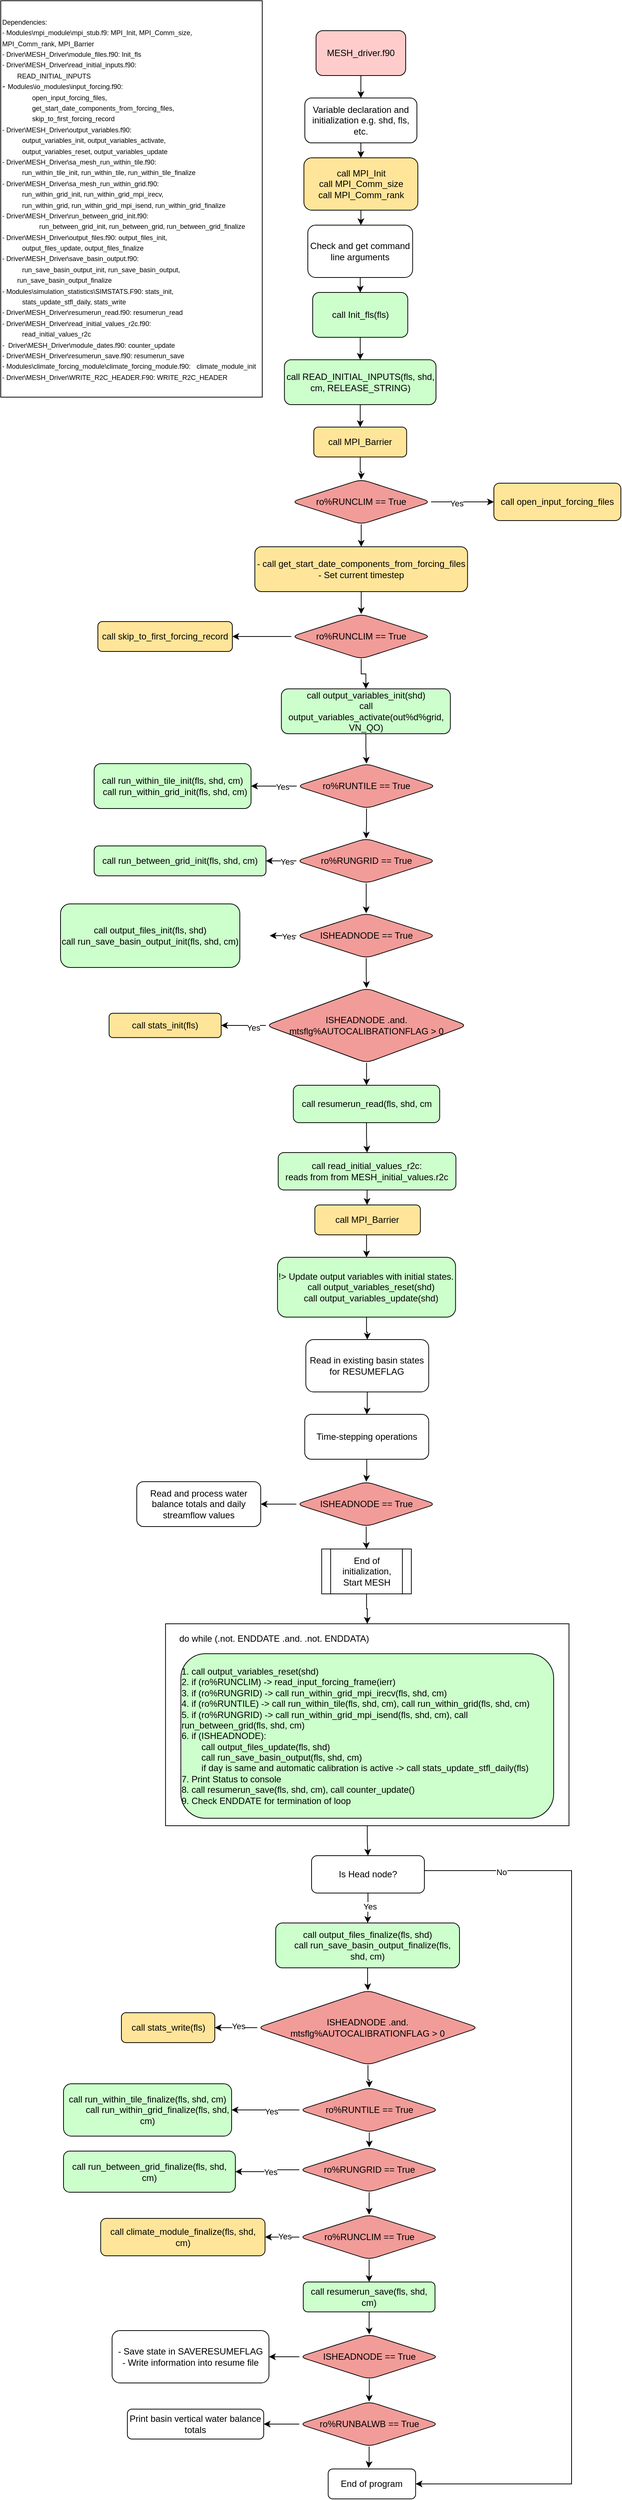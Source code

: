 <mxfile version="24.7.16">
  <diagram name="Page-1" id="9W-sOv-dYj6pa3i9w2rR">
    <mxGraphModel dx="1666" dy="749" grid="1" gridSize="10" guides="1" tooltips="1" connect="1" arrows="1" fold="1" page="1" pageScale="1" pageWidth="850" pageHeight="1100" math="0" shadow="0">
      <root>
        <mxCell id="0" />
        <mxCell id="1" parent="0" />
        <mxCell id="4iPWvm5oYyeoY1g7XsAB-6" value="&lt;div&gt;&lt;font style=&quot;font-size: 9px;&quot;&gt;Dependencies:&lt;/font&gt;&lt;/div&gt;&lt;div&gt;&lt;font style=&quot;font-size: 9px;&quot;&gt;- Modules\mpi_module\mpi_stub.f9: MPI_Init, MPI_Comm_size, MPI_Comm_rank,&amp;nbsp;MPI_Barrier&lt;/font&gt;&lt;/div&gt;&lt;div&gt;&lt;font style=&quot;font-size: 9px;&quot;&gt;-&amp;nbsp;Driver\MESH_Driver\module_files.f90:&amp;nbsp;Init_fls&lt;/font&gt;&lt;/div&gt;&lt;div&gt;&lt;font style=&quot;font-size: 9px;&quot;&gt;- Driver\MESH_Driver\read_initial_inputs.f90:&amp;nbsp;&lt;/font&gt;&lt;/div&gt;&lt;div&gt;&lt;font style=&quot;font-size: 9px;&quot;&gt;&lt;span style=&quot;white-space: pre;&quot;&gt;&#x9;&lt;/span&gt;READ_INITIAL_INPUTS&lt;/font&gt;&lt;/div&gt;&lt;div&gt;- &lt;font style=&quot;font-size: 9px;&quot;&gt;Modules\io_modules\input_forcing.f90:&amp;nbsp;&lt;/font&gt;&lt;/div&gt;&lt;blockquote style=&quot;margin: 0 0 0 40px; border: none; padding: 0px;&quot;&gt;&lt;div&gt;&lt;font style=&quot;font-size: 9px;&quot;&gt;&lt;span style=&quot;text-align: center; background-color: initial;&quot;&gt;open_input_forcing_files&lt;/span&gt;&lt;span style=&quot;background-color: initial;&quot;&gt;,&amp;nbsp;&lt;/span&gt;&lt;/font&gt;&lt;/div&gt;&lt;div&gt;&lt;span style=&quot;background-color: initial; text-align: center;&quot;&gt;&lt;font style=&quot;font-size: 9px;&quot;&gt;get_start_date_components_from_forcing_files,&lt;/font&gt;&lt;/span&gt;&lt;/div&gt;&lt;div&gt;&lt;span style=&quot;background-color: initial; text-align: center;&quot;&gt;&lt;font style=&quot;font-size: 9px;&quot;&gt;skip_to_first_forcing_record&lt;/font&gt;&lt;br&gt;&lt;/span&gt;&lt;/div&gt;&lt;/blockquote&gt;&lt;div&gt;&lt;font style=&quot;font-size: 9px;&quot;&gt;-&amp;nbsp;Driver\MESH_Driver\output_variables.f90:&lt;/font&gt;&amp;nbsp;&lt;/div&gt;&lt;div&gt;&lt;span style=&quot;white-space: pre;&quot;&gt;&#x9;&lt;/span&gt;&lt;font style=&quot;font-size: 9px;&quot;&gt;output_variables_init,&amp;nbsp;output_variables_activate,&amp;nbsp;&lt;/font&gt;&lt;/div&gt;&lt;div&gt;&lt;span style=&quot;white-space: pre;&quot;&gt;&#x9;&lt;/span&gt;&lt;font style=&quot;font-size: 9px;&quot;&gt;output_variables_reset,&amp;nbsp;output_variables_update&lt;/font&gt;&lt;/div&gt;&lt;div&gt;&lt;font style=&quot;font-size: 9px;&quot;&gt;-&amp;nbsp;Driver\MESH_Driver\sa_mesh_run_within_tile.f90:&amp;nbsp;&lt;/font&gt;&lt;/div&gt;&lt;div&gt;&lt;span style=&quot;white-space: pre;&quot;&gt;&#x9;&lt;/span&gt;&lt;font style=&quot;font-size: 9px;&quot;&gt;run_within_tile_init,&amp;nbsp;run_within_tile,&amp;nbsp;run_within_tile_finalize&lt;/font&gt;&lt;/div&gt;&lt;div&gt;&lt;font style=&quot;font-size: 9px;&quot;&gt;-&amp;nbsp;Driver\MESH_Driver\sa_mesh_run_within_grid.f90:&amp;nbsp;&lt;/font&gt;&amp;nbsp;&lt;/div&gt;&lt;div&gt;&lt;span style=&quot;white-space: pre;&quot;&gt;&#x9;&lt;/span&gt;&lt;font style=&quot;font-size: 9px;&quot;&gt;run_within_grid_init,&amp;nbsp;run_within_grid_mpi_irecv,&lt;/font&gt;&amp;nbsp;&lt;/div&gt;&lt;div&gt;&lt;span style=&quot;white-space: pre;&quot;&gt;&#x9;&lt;/span&gt;&lt;font style=&quot;font-size: 9px;&quot;&gt;run_within_grid,&amp;nbsp;run_within_grid_mpi_isend,&amp;nbsp;run_within_grid_finalize&lt;/font&gt;&lt;/div&gt;&lt;div&gt;&lt;div&gt;&lt;font style=&quot;font-size: 9px;&quot;&gt;-&amp;nbsp;Driver\MESH_Driver\&lt;span style=&quot;text-align: center;&quot;&gt;run_between_grid_init&lt;/span&gt;.f90:&amp;nbsp;&lt;/font&gt;&amp;nbsp;&lt;/div&gt;&lt;div style=&quot;text-align: center;&quot;&gt;&lt;span style=&quot;white-space: pre;&quot;&gt;&#x9;&lt;/span&gt;&lt;font style=&quot;font-size: 9px;&quot;&gt;&lt;span style=&quot;text-align: center; background-color: initial;&quot;&gt;run_between_grid_init,&amp;nbsp;&lt;/span&gt;&lt;span style=&quot;text-align: center; background-color: initial;&quot;&gt;run_between_grid,&amp;nbsp;&lt;/span&gt;&lt;/font&gt;&lt;span style=&quot;background-color: initial;&quot;&gt;&lt;font style=&quot;font-size: 9px;&quot;&gt;run_between_grid_finalize&lt;/font&gt;&lt;/span&gt;&lt;/div&gt;&lt;/div&gt;&lt;div style=&quot;text-align: left;&quot;&gt;&lt;font style=&quot;font-size: 9px;&quot;&gt;&lt;span style=&quot;text-align: center; background-color: initial;&quot;&gt;-&amp;nbsp;&lt;/span&gt;&lt;span style=&quot;background-color: initial;&quot;&gt;Driver\MESH_Driver\output_files.f90:&amp;nbsp;&lt;/span&gt;&lt;span style=&quot;background-color: initial;&quot;&gt;output_files_init,&amp;nbsp;&lt;/span&gt;&lt;/font&gt;&lt;/div&gt;&lt;div style=&quot;text-align: left;&quot;&gt;&lt;span style=&quot;background-color: initial;&quot;&gt;&lt;span style=&quot;white-space: pre;&quot;&gt;&#x9;&lt;/span&gt;&lt;font style=&quot;font-size: 9px;&quot;&gt;output_files_update,&amp;nbsp;&lt;/font&gt;&lt;/span&gt;&lt;span style=&quot;background-color: initial;&quot;&gt;&lt;font style=&quot;font-size: 9px;&quot;&gt;output_files_finalize&lt;/font&gt;&lt;/span&gt;&lt;/div&gt;&lt;div style=&quot;text-align: left;&quot;&gt;&lt;font style=&quot;font-size: 9px;&quot;&gt;&lt;span style=&quot;background-color: initial;&quot;&gt;-&amp;nbsp;&lt;/span&gt;&lt;span style=&quot;background-color: initial;&quot;&gt;Driver\MESH_Driver\save_basin_output.f90:&amp;nbsp;&lt;/span&gt;&lt;/font&gt;&lt;/div&gt;&lt;div style=&quot;text-align: left;&quot;&gt;&lt;span style=&quot;background-color: initial;&quot;&gt;&lt;span style=&quot;white-space: pre;&quot;&gt;&#x9;&lt;/span&gt;&lt;font style=&quot;font-size: 9px;&quot;&gt;run_save_basin_output_init,&amp;nbsp;&lt;/font&gt;&lt;/span&gt;&lt;span style=&quot;background-color: initial;&quot;&gt;&lt;font style=&quot;font-size: 9px;&quot;&gt;run_save_basin_output,&lt;/font&gt;&amp;nbsp;&lt;/span&gt;&lt;/div&gt;&lt;div style=&quot;text-align: left;&quot;&gt;&lt;span style=&quot;background-color: initial;&quot;&gt;&lt;font style=&quot;font-size: 9px;&quot;&gt;&lt;span style=&quot;white-space: pre;&quot;&gt;&#x9;&lt;/span&gt;run_save_basin_output_finalize&lt;/font&gt;&lt;/span&gt;&lt;/div&gt;&lt;div style=&quot;text-align: left;&quot;&gt;&lt;font style=&quot;font-size: 9px;&quot;&gt;&lt;span style=&quot;background-color: initial;&quot;&gt;-&amp;nbsp;&lt;/span&gt;&lt;span style=&quot;background-color: initial;&quot;&gt;Modules\simulation_statistics\SIMSTATS.F90:&amp;nbsp;&lt;/span&gt;&lt;span style=&quot;background-color: initial;&quot;&gt;stats_init,&amp;nbsp;&lt;/span&gt;&lt;/font&gt;&lt;/div&gt;&lt;div style=&quot;text-align: left;&quot;&gt;&lt;span style=&quot;background-color: initial;&quot;&gt;&lt;span style=&quot;white-space: pre;&quot;&gt;&#x9;&lt;/span&gt;&lt;font style=&quot;font-size: 9px;&quot;&gt;stats_update_stfl_daily,&amp;nbsp;&lt;/font&gt;&lt;/span&gt;&lt;span style=&quot;background-color: initial;&quot;&gt;&lt;font style=&quot;font-size: 9px;&quot;&gt;stats_write&lt;/font&gt;&lt;/span&gt;&lt;/div&gt;&lt;div style=&quot;text-align: left;&quot;&gt;&lt;font style=&quot;font-size: 9px;&quot;&gt;&lt;span style=&quot;background-color: initial;&quot;&gt;-&amp;nbsp;&lt;/span&gt;&lt;span style=&quot;background-color: initial;&quot;&gt;Driver\MESH_Driver\resumerun_read.f90: resumerun_read&lt;/span&gt;&lt;/font&gt;&lt;/div&gt;&lt;div style=&quot;text-align: left;&quot;&gt;&lt;span style=&quot;background-color: initial;&quot;&gt;&lt;font style=&quot;font-size: 9px;&quot;&gt;- Driver\MESH_Driver\read_initial_values_r2c.f90:&lt;/font&gt;&lt;/span&gt;&lt;/div&gt;&lt;div style=&quot;text-align: left;&quot;&gt;&lt;span style=&quot;background-color: initial;&quot;&gt;&lt;span style=&quot;white-space: pre;&quot;&gt;&#x9;&lt;/span&gt;&lt;font style=&quot;font-size: 9px;&quot;&gt;read_initial_values_r2c&lt;/font&gt;&lt;br&gt;&lt;/span&gt;&lt;/div&gt;&lt;div style=&quot;text-align: left;&quot;&gt;&lt;font style=&quot;font-size: 9px;&quot;&gt;&lt;span style=&quot;background-color: initial;&quot;&gt;&lt;font style=&quot;&quot;&gt;-&amp;nbsp;&amp;nbsp;&lt;/font&gt;&lt;/span&gt;&lt;span style=&quot;background-color: initial;&quot;&gt;Driver\MESH_Driver\module_dates.f90:&amp;nbsp;&lt;/span&gt;&lt;span style=&quot;background-color: initial;&quot;&gt;counter_update&lt;/span&gt;&lt;/font&gt;&lt;/div&gt;&lt;div style=&quot;text-align: left;&quot;&gt;&lt;font style=&quot;font-size: 9px;&quot;&gt;&lt;font style=&quot;&quot;&gt;&lt;span style=&quot;background-color: initial;&quot;&gt;-&amp;nbsp;&lt;/span&gt;&lt;/font&gt;&lt;span style=&quot;background-color: initial;&quot;&gt;Driver\MESH_Driver\resumerun_save.f90: resumerun_save&lt;/span&gt;&lt;/font&gt;&lt;/div&gt;&lt;div style=&quot;text-align: left;&quot;&gt;&lt;font style=&quot;&quot;&gt;&lt;span style=&quot;background-color: initial;&quot;&gt;&lt;font style=&quot;font-size: 9px;&quot;&gt;- Modules\climate_forcing_module\climate_forcing_module.f90: &lt;span style=&quot;white-space: pre;&quot;&gt;&#x9;&lt;/span&gt;climate_module_init&lt;/font&gt;&lt;br&gt;&lt;/span&gt;&lt;/font&gt;&lt;/div&gt;&lt;div style=&quot;text-align: left;&quot;&gt;&lt;font style=&quot;font-size: 9px;&quot;&gt;&lt;font style=&quot;&quot;&gt;&lt;span style=&quot;background-color: initial;&quot;&gt;&lt;font style=&quot;&quot;&gt;-&amp;nbsp;&lt;/font&gt;&lt;/span&gt;&lt;/font&gt;&lt;span style=&quot;background-color: initial;&quot;&gt;Driver\MESH_Driver\WRITE_R2C_HEADER.F90: WRITE_R2C_HEADER&lt;/span&gt;&lt;/font&gt;&lt;/div&gt;" style="rounded=0;whiteSpace=wrap;html=1;align=left;" parent="1" vertex="1">
          <mxGeometry width="350" height="530" as="geometry" />
        </mxCell>
        <mxCell id="3-_17xORnxv361ujbytA-109" value="" style="edgeStyle=orthogonalEdgeStyle;rounded=0;orthogonalLoop=1;jettySize=auto;html=1;" parent="1" source="3-_17xORnxv361ujbytA-110" target="3-_17xORnxv361ujbytA-112" edge="1">
          <mxGeometry relative="1" as="geometry" />
        </mxCell>
        <mxCell id="3-_17xORnxv361ujbytA-110" value="MESH_driver.f90" style="rounded=1;whiteSpace=wrap;html=1;fillColor=#FFCCCC;" parent="1" vertex="1">
          <mxGeometry x="422" y="40" width="120" height="60" as="geometry" />
        </mxCell>
        <mxCell id="3-_17xORnxv361ujbytA-111" value="" style="edgeStyle=orthogonalEdgeStyle;rounded=0;orthogonalLoop=1;jettySize=auto;html=1;" parent="1" source="3-_17xORnxv361ujbytA-112" target="3-_17xORnxv361ujbytA-114" edge="1">
          <mxGeometry relative="1" as="geometry" />
        </mxCell>
        <mxCell id="3-_17xORnxv361ujbytA-112" value="Variable declaration and initialization e.g. shd, fls, etc." style="whiteSpace=wrap;html=1;fillColor=#FFFFFF;rounded=1;" parent="1" vertex="1">
          <mxGeometry x="407" y="130" width="150" height="60" as="geometry" />
        </mxCell>
        <mxCell id="3-_17xORnxv361ujbytA-113" value="" style="edgeStyle=orthogonalEdgeStyle;rounded=0;orthogonalLoop=1;jettySize=auto;html=1;" parent="1" source="3-_17xORnxv361ujbytA-114" target="3-_17xORnxv361ujbytA-116" edge="1">
          <mxGeometry relative="1" as="geometry" />
        </mxCell>
        <mxCell id="3-_17xORnxv361ujbytA-114" value="call MPI_Init&lt;div&gt;call MPI_Comm_size&lt;br&gt;&lt;/div&gt;&lt;div&gt;call MPI_Comm_rank&lt;br&gt;&lt;/div&gt;" style="whiteSpace=wrap;html=1;fillColor=#FFE599;rounded=1;" parent="1" vertex="1">
          <mxGeometry x="405.75" y="210" width="152.5" height="70" as="geometry" />
        </mxCell>
        <mxCell id="3-_17xORnxv361ujbytA-115" value="" style="edgeStyle=orthogonalEdgeStyle;rounded=0;orthogonalLoop=1;jettySize=auto;html=1;" parent="1" source="3-_17xORnxv361ujbytA-116" target="3-_17xORnxv361ujbytA-118" edge="1">
          <mxGeometry relative="1" as="geometry" />
        </mxCell>
        <mxCell id="3-_17xORnxv361ujbytA-116" value="Check and get command line arguments" style="whiteSpace=wrap;html=1;fillColor=#FFFFFF;rounded=1;" parent="1" vertex="1">
          <mxGeometry x="411" y="300" width="140.25" height="70" as="geometry" />
        </mxCell>
        <mxCell id="3-_17xORnxv361ujbytA-117" value="" style="edgeStyle=orthogonalEdgeStyle;rounded=0;orthogonalLoop=1;jettySize=auto;html=1;" parent="1" source="3-_17xORnxv361ujbytA-118" target="3-_17xORnxv361ujbytA-120" edge="1">
          <mxGeometry relative="1" as="geometry" />
        </mxCell>
        <mxCell id="3-_17xORnxv361ujbytA-118" value="call Init_fls(fls)" style="whiteSpace=wrap;html=1;fillColor=#CCFFCC;rounded=1;" parent="1" vertex="1">
          <mxGeometry x="417.5" y="390" width="127.26" height="60" as="geometry" />
        </mxCell>
        <mxCell id="3-_17xORnxv361ujbytA-119" value="" style="edgeStyle=orthogonalEdgeStyle;rounded=0;orthogonalLoop=1;jettySize=auto;html=1;" parent="1" source="3-_17xORnxv361ujbytA-120" target="3-_17xORnxv361ujbytA-122" edge="1">
          <mxGeometry relative="1" as="geometry" />
        </mxCell>
        <mxCell id="3-_17xORnxv361ujbytA-120" value="call READ_INITIAL_INPUTS(fls, shd, cm, RELEASE_STRING)" style="whiteSpace=wrap;html=1;fillColor=#CCFFCC;rounded=1;" parent="1" vertex="1">
          <mxGeometry x="379.69" y="480" width="202.87" height="60" as="geometry" />
        </mxCell>
        <mxCell id="3-_17xORnxv361ujbytA-121" value="" style="edgeStyle=orthogonalEdgeStyle;rounded=0;orthogonalLoop=1;jettySize=auto;html=1;" parent="1" source="3-_17xORnxv361ujbytA-122" edge="1">
          <mxGeometry relative="1" as="geometry">
            <mxPoint x="482.176" y="640" as="targetPoint" />
          </mxGeometry>
        </mxCell>
        <mxCell id="3-_17xORnxv361ujbytA-122" value="call MPI_Barrier" style="whiteSpace=wrap;html=1;fillColor=#FFE599;rounded=1;" parent="1" vertex="1">
          <mxGeometry x="419.01" y="570" width="124.25" height="40" as="geometry" />
        </mxCell>
        <mxCell id="3-_17xORnxv361ujbytA-123" value="" style="edgeStyle=orthogonalEdgeStyle;rounded=0;orthogonalLoop=1;jettySize=auto;html=1;" parent="1" source="3-_17xORnxv361ujbytA-126" target="3-_17xORnxv361ujbytA-127" edge="1">
          <mxGeometry relative="1" as="geometry" />
        </mxCell>
        <mxCell id="3-_17xORnxv361ujbytA-124" value="Yes" style="edgeLabel;html=1;align=center;verticalAlign=middle;resizable=0;points=[];" parent="3-_17xORnxv361ujbytA-123" vertex="1" connectable="0">
          <mxGeometry x="-0.206" y="-2" relative="1" as="geometry">
            <mxPoint as="offset" />
          </mxGeometry>
        </mxCell>
        <mxCell id="3-_17xORnxv361ujbytA-125" style="edgeStyle=orthogonalEdgeStyle;rounded=0;orthogonalLoop=1;jettySize=auto;html=1;entryX=0.5;entryY=0;entryDx=0;entryDy=0;" parent="1" source="3-_17xORnxv361ujbytA-126" target="3-_17xORnxv361ujbytA-199" edge="1">
          <mxGeometry relative="1" as="geometry" />
        </mxCell>
        <mxCell id="3-_17xORnxv361ujbytA-126" value="&lt;div&gt;ro%RUNCLIM == True&lt;/div&gt;" style="rhombus;whiteSpace=wrap;html=1;rounded=1;fillColor=#F19C99;" parent="1" vertex="1">
          <mxGeometry x="389" y="640" width="186.89" height="60" as="geometry" />
        </mxCell>
        <mxCell id="3-_17xORnxv361ujbytA-127" value="call open_input_forcing_files" style="whiteSpace=wrap;html=1;fillColor=#FFE599;rounded=1;" parent="1" vertex="1">
          <mxGeometry x="660.01" y="645" width="169.99" height="50" as="geometry" />
        </mxCell>
        <mxCell id="3-_17xORnxv361ujbytA-128" style="edgeStyle=orthogonalEdgeStyle;rounded=0;orthogonalLoop=1;jettySize=auto;html=1;entryX=0.5;entryY=0;entryDx=0;entryDy=0;" parent="1" source="3-_17xORnxv361ujbytA-129" target="3-_17xORnxv361ujbytA-133" edge="1">
          <mxGeometry relative="1" as="geometry" />
        </mxCell>
        <mxCell id="3-_17xORnxv361ujbytA-129" value="call output_variables_init(shd)&lt;div&gt;call output_variables_activate(out%d%grid, VN_QO)&lt;br&gt;&lt;/div&gt;" style="whiteSpace=wrap;html=1;fillColor=#CCFFCC;rounded=1;" parent="1" vertex="1">
          <mxGeometry x="375.61" y="920" width="226.19" height="60" as="geometry" />
        </mxCell>
        <mxCell id="3-_17xORnxv361ujbytA-130" value="" style="edgeStyle=orthogonalEdgeStyle;rounded=0;orthogonalLoop=1;jettySize=auto;html=1;" parent="1" source="3-_17xORnxv361ujbytA-133" target="3-_17xORnxv361ujbytA-134" edge="1">
          <mxGeometry relative="1" as="geometry" />
        </mxCell>
        <mxCell id="3-_17xORnxv361ujbytA-131" value="Yes" style="edgeLabel;html=1;align=center;verticalAlign=middle;resizable=0;points=[];" parent="3-_17xORnxv361ujbytA-130" vertex="1" connectable="0">
          <mxGeometry x="-0.382" y="1" relative="1" as="geometry">
            <mxPoint as="offset" />
          </mxGeometry>
        </mxCell>
        <mxCell id="3-_17xORnxv361ujbytA-132" style="edgeStyle=orthogonalEdgeStyle;rounded=0;orthogonalLoop=1;jettySize=auto;html=1;entryX=0.5;entryY=0;entryDx=0;entryDy=0;" parent="1" source="3-_17xORnxv361ujbytA-133" target="3-_17xORnxv361ujbytA-136" edge="1">
          <mxGeometry relative="1" as="geometry" />
        </mxCell>
        <mxCell id="3-_17xORnxv361ujbytA-133" value="&lt;div&gt;ro%RUNTILE == True&lt;/div&gt;" style="rhombus;whiteSpace=wrap;html=1;rounded=1;fillColor=#F19C99;" parent="1" vertex="1">
          <mxGeometry x="396.11" y="1020" width="186.89" height="60" as="geometry" />
        </mxCell>
        <mxCell id="3-_17xORnxv361ujbytA-134" value="&lt;div&gt;call run_within_tile_init(fls, shd, cm)&lt;/div&gt;&lt;div&gt;&amp;nbsp; call run_within_grid_init(fls, shd, cm)&lt;/div&gt;" style="whiteSpace=wrap;html=1;fillColor=#CCFFCC;rounded=1;" parent="1" vertex="1">
          <mxGeometry x="125" y="1020" width="210" height="60" as="geometry" />
        </mxCell>
        <mxCell id="3-_17xORnxv361ujbytA-135" style="edgeStyle=orthogonalEdgeStyle;rounded=0;orthogonalLoop=1;jettySize=auto;html=1;entryX=0.5;entryY=0;entryDx=0;entryDy=0;" parent="1" source="3-_17xORnxv361ujbytA-136" target="3-_17xORnxv361ujbytA-141" edge="1">
          <mxGeometry relative="1" as="geometry" />
        </mxCell>
        <mxCell id="3-_17xORnxv361ujbytA-136" value="&lt;div&gt;ro%RUNGRID == True&lt;/div&gt;" style="rhombus;whiteSpace=wrap;html=1;rounded=1;fillColor=#F19C99;" parent="1" vertex="1">
          <mxGeometry x="395.65" y="1120" width="186.89" height="60" as="geometry" />
        </mxCell>
        <mxCell id="3-_17xORnxv361ujbytA-137" value="" style="edgeStyle=orthogonalEdgeStyle;rounded=0;orthogonalLoop=1;jettySize=auto;html=1;exitX=0;exitY=0.5;exitDx=0;exitDy=0;" parent="1" source="3-_17xORnxv361ujbytA-136" target="3-_17xORnxv361ujbytA-139" edge="1">
          <mxGeometry relative="1" as="geometry">
            <mxPoint x="406" y="1060" as="sourcePoint" />
            <mxPoint x="325" y="1150" as="targetPoint" />
          </mxGeometry>
        </mxCell>
        <mxCell id="3-_17xORnxv361ujbytA-138" value="Yes" style="edgeLabel;html=1;align=center;verticalAlign=middle;resizable=0;points=[];" parent="3-_17xORnxv361ujbytA-137" vertex="1" connectable="0">
          <mxGeometry x="-0.382" y="1" relative="1" as="geometry">
            <mxPoint as="offset" />
          </mxGeometry>
        </mxCell>
        <mxCell id="3-_17xORnxv361ujbytA-139" value="call run_between_grid_init(fls, shd, cm)" style="whiteSpace=wrap;html=1;fillColor=#CCFFCC;rounded=1;" parent="1" vertex="1">
          <mxGeometry x="125" y="1130" width="230" height="40" as="geometry" />
        </mxCell>
        <mxCell id="3-_17xORnxv361ujbytA-140" style="edgeStyle=orthogonalEdgeStyle;rounded=0;orthogonalLoop=1;jettySize=auto;html=1;entryX=0.5;entryY=0;entryDx=0;entryDy=0;" parent="1" source="3-_17xORnxv361ujbytA-141" target="3-_17xORnxv361ujbytA-148" edge="1">
          <mxGeometry relative="1" as="geometry" />
        </mxCell>
        <mxCell id="3-_17xORnxv361ujbytA-141" value="&lt;div&gt;ISHEADNODE == True&lt;/div&gt;" style="rhombus;whiteSpace=wrap;html=1;rounded=1;fillColor=#F19C99;" parent="1" vertex="1">
          <mxGeometry x="395.65" y="1220" width="186.89" height="60" as="geometry" />
        </mxCell>
        <mxCell id="3-_17xORnxv361ujbytA-142" value="&lt;div&gt;&lt;span style=&quot;background-color: initial;&quot;&gt;call output_files_init(fls, shd)&lt;/span&gt;&lt;br&gt;&lt;/div&gt;&lt;div&gt;&lt;div&gt;&lt;span style=&quot;background-color: initial;&quot;&gt;call run_save_basin_output_init(fls, shd, cm)&lt;/span&gt;&lt;/div&gt;&lt;/div&gt;" style="whiteSpace=wrap;html=1;fillColor=#CCFFCC;rounded=1;" parent="1" vertex="1">
          <mxGeometry x="80" y="1207.5" width="240" height="85" as="geometry" />
        </mxCell>
        <mxCell id="3-_17xORnxv361ujbytA-143" value="" style="edgeStyle=orthogonalEdgeStyle;rounded=0;orthogonalLoop=1;jettySize=auto;html=1;exitX=0;exitY=0.5;exitDx=0;exitDy=0;entryX=1;entryY=0.5;entryDx=0;entryDy=0;" parent="1" source="3-_17xORnxv361ujbytA-141" edge="1">
          <mxGeometry relative="1" as="geometry">
            <mxPoint x="406" y="1160" as="sourcePoint" />
            <mxPoint x="360" y="1250" as="targetPoint" />
          </mxGeometry>
        </mxCell>
        <mxCell id="3-_17xORnxv361ujbytA-144" value="Yes" style="edgeLabel;html=1;align=center;verticalAlign=middle;resizable=0;points=[];" parent="3-_17xORnxv361ujbytA-143" vertex="1" connectable="0">
          <mxGeometry x="-0.382" y="1" relative="1" as="geometry">
            <mxPoint as="offset" />
          </mxGeometry>
        </mxCell>
        <mxCell id="3-_17xORnxv361ujbytA-145" style="edgeStyle=orthogonalEdgeStyle;rounded=0;orthogonalLoop=1;jettySize=auto;html=1;entryX=1;entryY=0.5;entryDx=0;entryDy=0;" parent="1" source="3-_17xORnxv361ujbytA-148" target="3-_17xORnxv361ujbytA-149" edge="1">
          <mxGeometry relative="1" as="geometry" />
        </mxCell>
        <mxCell id="3-_17xORnxv361ujbytA-146" value="Yes" style="edgeLabel;html=1;align=center;verticalAlign=middle;resizable=0;points=[];" parent="3-_17xORnxv361ujbytA-145" vertex="1" connectable="0">
          <mxGeometry x="-0.436" y="3" relative="1" as="geometry">
            <mxPoint as="offset" />
          </mxGeometry>
        </mxCell>
        <mxCell id="3-_17xORnxv361ujbytA-147" value="" style="edgeStyle=orthogonalEdgeStyle;rounded=0;orthogonalLoop=1;jettySize=auto;html=1;" parent="1" source="3-_17xORnxv361ujbytA-148" target="3-_17xORnxv361ujbytA-151" edge="1">
          <mxGeometry relative="1" as="geometry">
            <mxPoint x="501.837" y="1449.996" as="sourcePoint" />
          </mxGeometry>
        </mxCell>
        <mxCell id="3-_17xORnxv361ujbytA-148" value="&lt;div&gt;ISHEADNODE .and. mtsflg%AUTOCALIBRATIONFLAG &amp;gt; 0&lt;/div&gt;" style="rhombus;whiteSpace=wrap;html=1;rounded=1;fillColor=#F19C99;" parent="1" vertex="1">
          <mxGeometry x="354.88" y="1320" width="269.35" height="100" as="geometry" />
        </mxCell>
        <mxCell id="3-_17xORnxv361ujbytA-149" value="call stats_init(fls)" style="whiteSpace=wrap;html=1;fillColor=#FFE599;rounded=1;" parent="1" vertex="1">
          <mxGeometry x="145" y="1353.75" width="150" height="32.5" as="geometry" />
        </mxCell>
        <mxCell id="3-_17xORnxv361ujbytA-150" style="edgeStyle=orthogonalEdgeStyle;rounded=0;orthogonalLoop=1;jettySize=auto;html=1;entryX=0.5;entryY=0;entryDx=0;entryDy=0;" parent="1" source="3-_17xORnxv361ujbytA-151" target="QNvWoZzGwvqCSUIqDx96-2" edge="1">
          <mxGeometry relative="1" as="geometry">
            <mxPoint x="490" y="1640" as="targetPoint" />
          </mxGeometry>
        </mxCell>
        <mxCell id="3-_17xORnxv361ujbytA-151" value="call resumerun_read(fls, shd, cm" style="whiteSpace=wrap;html=1;fillColor=#CCFFCC;rounded=1;" parent="1" vertex="1">
          <mxGeometry x="391.6" y="1450" width="195.91" height="50" as="geometry" />
        </mxCell>
        <mxCell id="3-_17xORnxv361ujbytA-154" style="edgeStyle=orthogonalEdgeStyle;rounded=0;orthogonalLoop=1;jettySize=auto;html=1;entryX=0.5;entryY=0;entryDx=0;entryDy=0;" parent="1" source="3-_17xORnxv361ujbytA-155" target="3-_17xORnxv361ujbytA-157" edge="1">
          <mxGeometry relative="1" as="geometry">
            <mxPoint x="490.555" y="1950" as="targetPoint" />
          </mxGeometry>
        </mxCell>
        <mxCell id="3-_17xORnxv361ujbytA-155" value="&lt;div&gt;!&amp;gt; Update output variables with initial states.&lt;/div&gt;&lt;div&gt;&amp;nbsp; &amp;nbsp; call output_variables_reset(shd)&lt;/div&gt;&lt;div&gt;&amp;nbsp; &amp;nbsp; call output_variables_update(shd)&lt;/div&gt;" style="whiteSpace=wrap;html=1;fillColor=#CCFFCC;rounded=1;" parent="1" vertex="1">
          <mxGeometry x="370.42" y="1680" width="238.3" height="80" as="geometry" />
        </mxCell>
        <mxCell id="3-_17xORnxv361ujbytA-156" value="" style="edgeStyle=orthogonalEdgeStyle;rounded=0;orthogonalLoop=1;jettySize=auto;html=1;" parent="1" source="3-_17xORnxv361ujbytA-157" target="3-_17xORnxv361ujbytA-159" edge="1">
          <mxGeometry relative="1" as="geometry" />
        </mxCell>
        <mxCell id="3-_17xORnxv361ujbytA-157" value="Read in existing basin states for RESUMEFLAG" style="whiteSpace=wrap;html=1;fillColor=#FFFFFF;rounded=1;" parent="1" vertex="1">
          <mxGeometry x="408.33" y="1790" width="164.45" height="70" as="geometry" />
        </mxCell>
        <mxCell id="3-_17xORnxv361ujbytA-158" style="edgeStyle=orthogonalEdgeStyle;rounded=0;orthogonalLoop=1;jettySize=auto;html=1;" parent="1" source="3-_17xORnxv361ujbytA-159" target="3-_17xORnxv361ujbytA-207" edge="1">
          <mxGeometry relative="1" as="geometry" />
        </mxCell>
        <mxCell id="3-_17xORnxv361ujbytA-159" value="Time-stepping operations" style="rounded=1;whiteSpace=wrap;html=1;fillColor=#FFFFFF;" parent="1" vertex="1">
          <mxGeometry x="406.87" y="1890" width="165.91" height="60" as="geometry" />
        </mxCell>
        <mxCell id="3-_17xORnxv361ujbytA-160" style="edgeStyle=orthogonalEdgeStyle;rounded=0;orthogonalLoop=1;jettySize=auto;html=1;entryX=0.5;entryY=0;entryDx=0;entryDy=0;" parent="1" source="3-_17xORnxv361ujbytA-161" target="3-_17xORnxv361ujbytA-163" edge="1">
          <mxGeometry relative="1" as="geometry" />
        </mxCell>
        <mxCell id="3-_17xORnxv361ujbytA-161" value="End of initialization,&lt;div&gt;Start MESH&lt;/div&gt;" style="shape=process;whiteSpace=wrap;html=1;backgroundOutline=1;" parent="1" vertex="1">
          <mxGeometry x="429.56" y="2070" width="120" height="60" as="geometry" />
        </mxCell>
        <mxCell id="3-_17xORnxv361ujbytA-162" value="" style="group" parent="1" vertex="1" connectable="0">
          <mxGeometry x="220.55" y="2170" width="540" height="270" as="geometry" />
        </mxCell>
        <mxCell id="3-_17xORnxv361ujbytA-163" value="" style="rounded=0;whiteSpace=wrap;html=1;align=left;" parent="3-_17xORnxv361ujbytA-162" vertex="1">
          <mxGeometry width="540" height="270" as="geometry" />
        </mxCell>
        <mxCell id="3-_17xORnxv361ujbytA-164" value="do while (.not. ENDDATE .and. .not. ENDDATA)" style="text;html=1;align=center;verticalAlign=middle;whiteSpace=wrap;rounded=0;" parent="3-_17xORnxv361ujbytA-162" vertex="1">
          <mxGeometry y="10" width="290" height="20" as="geometry" />
        </mxCell>
        <mxCell id="3-_17xORnxv361ujbytA-165" value="&lt;div style=&quot;text-align: left;&quot;&gt;&lt;span style=&quot;background-color: initial;&quot;&gt;1.&amp;nbsp;call output_variables_reset(shd)&lt;/span&gt;&lt;/div&gt;&lt;div style=&quot;text-align: left;&quot;&gt;2.&amp;nbsp;if (ro%RUNCLIM) -&amp;gt; read_input_forcing_frame(ierr)&lt;/div&gt;&lt;div style=&quot;text-align: left;&quot;&gt;3.&amp;nbsp;if (ro%RUNGRID) -&amp;gt; call run_within_grid_mpi_irecv(fls, shd, cm)&lt;/div&gt;&lt;div style=&quot;text-align: left;&quot;&gt;4.&amp;nbsp;if (ro%RUNTILE) -&amp;gt;&amp;nbsp;&lt;span style=&quot;background-color: initial;&quot;&gt;call run_within_tile(fls, shd, cm),&lt;/span&gt;&lt;span style=&quot;background-color: initial;&quot;&gt;&amp;nbsp;call run_within_grid(fls, shd, cm)&lt;/span&gt;&lt;/div&gt;&lt;div style=&quot;text-align: left;&quot;&gt;&lt;span style=&quot;background-color: initial;&quot;&gt;5.&amp;nbsp;&lt;/span&gt;&lt;span style=&quot;background-color: initial;&quot;&gt;if (ro%RUNGRID) -&amp;gt;&amp;nbsp;&lt;/span&gt;&lt;span style=&quot;background-color: initial;&quot;&gt;call run_within_grid_mpi_isend(fls, shd, cm),&amp;nbsp;&lt;/span&gt;&lt;span style=&quot;background-color: initial;&quot;&gt;call run_between_grid(fls, shd, cm)&lt;/span&gt;&lt;/div&gt;&lt;div style=&quot;text-align: left;&quot;&gt;&lt;span style=&quot;background-color: initial;&quot;&gt;6.&amp;nbsp;&lt;/span&gt;&lt;span style=&quot;background-color: initial;&quot;&gt;if (ISHEADNODE):&lt;/span&gt;&lt;/div&gt;&lt;div style=&quot;text-align: left;&quot;&gt;&lt;span style=&quot;background-color: initial;&quot;&gt;&lt;div&gt;&lt;span style=&quot;white-space: pre;&quot;&gt;&#x9;&lt;/span&gt;call output_files_update(fls, shd)&lt;/div&gt;&lt;div&gt;&amp;nbsp;&lt;span style=&quot;white-space: pre;&quot;&gt;&#x9;&lt;/span&gt;call run_save_basin_output(fls, shd, cm)&lt;/div&gt;&lt;div&gt;&lt;span style=&quot;white-space: pre;&quot;&gt;&#x9;&lt;/span&gt;if day is same and&amp;nbsp;automatic calibration is active -&amp;gt; call stats_update_stfl_daily(fls)&lt;br&gt;&lt;/div&gt;&lt;div&gt;7. Print Status to console&lt;/div&gt;&lt;div&gt;8.&amp;nbsp;call resumerun_save(fls, shd, cm),&amp;nbsp;&lt;span style=&quot;background-color: initial;&quot;&gt;call counter_update()&lt;/span&gt;&lt;/div&gt;&lt;div&gt;&lt;span style=&quot;background-color: initial;&quot;&gt;9. Check&amp;nbsp;&lt;/span&gt;&lt;span style=&quot;background-color: initial;&quot;&gt;ENDDATE for termination of loop&lt;/span&gt;&lt;/div&gt;&lt;/span&gt;&lt;/div&gt;" style="rounded=1;whiteSpace=wrap;html=1;fillColor=#CCFFCC;" parent="3-_17xORnxv361ujbytA-162" vertex="1">
          <mxGeometry x="20.5" y="40" width="498.99" height="220" as="geometry" />
        </mxCell>
        <mxCell id="3-_17xORnxv361ujbytA-166" value="" style="edgeStyle=orthogonalEdgeStyle;rounded=0;orthogonalLoop=1;jettySize=auto;html=1;entryX=0.5;entryY=0;entryDx=0;entryDy=0;" parent="1" source="3-_17xORnxv361ujbytA-163" edge="1" target="3-_17xORnxv361ujbytA-171">
          <mxGeometry relative="1" as="geometry">
            <mxPoint x="486" y="2510" as="targetPoint" />
          </mxGeometry>
        </mxCell>
        <mxCell id="3-_17xORnxv361ujbytA-167" value="" style="edgeStyle=orthogonalEdgeStyle;rounded=0;orthogonalLoop=1;jettySize=auto;html=1;" parent="1" source="3-_17xORnxv361ujbytA-171" target="3-_17xORnxv361ujbytA-172" edge="1">
          <mxGeometry relative="1" as="geometry" />
        </mxCell>
        <mxCell id="3-_17xORnxv361ujbytA-168" value="Yes" style="edgeLabel;html=1;align=center;verticalAlign=middle;resizable=0;points=[];" parent="3-_17xORnxv361ujbytA-167" vertex="1" connectable="0">
          <mxGeometry x="-0.099" y="2" relative="1" as="geometry">
            <mxPoint as="offset" />
          </mxGeometry>
        </mxCell>
        <mxCell id="3-_17xORnxv361ujbytA-169" style="edgeStyle=orthogonalEdgeStyle;rounded=0;orthogonalLoop=1;jettySize=auto;html=1;entryX=1;entryY=0.5;entryDx=0;entryDy=0;" parent="1" source="3-_17xORnxv361ujbytA-171" target="3-_17xORnxv361ujbytA-197" edge="1">
          <mxGeometry relative="1" as="geometry">
            <Array as="points">
              <mxPoint x="764" y="2500" />
              <mxPoint x="764" y="3320" />
            </Array>
          </mxGeometry>
        </mxCell>
        <mxCell id="3-_17xORnxv361ujbytA-170" value="No" style="edgeLabel;html=1;align=center;verticalAlign=middle;resizable=0;points=[];" parent="3-_17xORnxv361ujbytA-169" vertex="1" connectable="0">
          <mxGeometry x="-0.833" y="-2" relative="1" as="geometry">
            <mxPoint as="offset" />
          </mxGeometry>
        </mxCell>
        <mxCell id="3-_17xORnxv361ujbytA-171" value="Is Head node?" style="whiteSpace=wrap;html=1;fillColor=#FFFFFF;rounded=1;" parent="1" vertex="1">
          <mxGeometry x="416" y="2480" width="151" height="50" as="geometry" />
        </mxCell>
        <mxCell id="3-_17xORnxv361ujbytA-172" value="&lt;div&gt;call output_files_finalize(fls, shd)&lt;/div&gt;&lt;div&gt;&amp;nbsp; &amp;nbsp; call run_save_basin_output_finalize(fls, shd, cm)&lt;/div&gt;" style="whiteSpace=wrap;html=1;fillColor=#CCFFCC;rounded=1;" parent="1" vertex="1">
          <mxGeometry x="368" y="2570" width="246" height="60" as="geometry" />
        </mxCell>
        <mxCell id="3-_17xORnxv361ujbytA-173" value="" style="edgeStyle=orthogonalEdgeStyle;rounded=0;orthogonalLoop=1;jettySize=auto;html=1;" parent="1" source="3-_17xORnxv361ujbytA-176" target="3-_17xORnxv361ujbytA-178" edge="1">
          <mxGeometry relative="1" as="geometry" />
        </mxCell>
        <mxCell id="3-_17xORnxv361ujbytA-174" value="Yes" style="edgeLabel;html=1;align=center;verticalAlign=middle;resizable=0;points=[];" parent="3-_17xORnxv361ujbytA-173" vertex="1" connectable="0">
          <mxGeometry x="-0.096" y="-2" relative="1" as="geometry">
            <mxPoint as="offset" />
          </mxGeometry>
        </mxCell>
        <mxCell id="3-_17xORnxv361ujbytA-175" style="edgeStyle=orthogonalEdgeStyle;rounded=0;orthogonalLoop=1;jettySize=auto;html=1;entryX=0.5;entryY=0;entryDx=0;entryDy=0;" parent="1" source="3-_17xORnxv361ujbytA-176" target="3-_17xORnxv361ujbytA-182" edge="1">
          <mxGeometry relative="1" as="geometry" />
        </mxCell>
        <mxCell id="3-_17xORnxv361ujbytA-176" value="&lt;div&gt;ISHEADNODE .and. mtsflg%AUTOCALIBRATIONFLAG &amp;gt; 0&lt;/div&gt;" style="rhombus;whiteSpace=wrap;html=1;rounded=1;fillColor=#F19C99;" parent="1" vertex="1">
          <mxGeometry x="343.39" y="2660" width="296.23" height="100" as="geometry" />
        </mxCell>
        <mxCell id="3-_17xORnxv361ujbytA-177" style="edgeStyle=orthogonalEdgeStyle;rounded=0;orthogonalLoop=1;jettySize=auto;html=1;entryX=0.5;entryY=0;entryDx=0;entryDy=0;" parent="1" source="3-_17xORnxv361ujbytA-172" target="3-_17xORnxv361ujbytA-176" edge="1">
          <mxGeometry relative="1" as="geometry" />
        </mxCell>
        <mxCell id="3-_17xORnxv361ujbytA-178" value="call stats_write(fls)" style="whiteSpace=wrap;html=1;fillColor=#FFE599;rounded=1;" parent="1" vertex="1">
          <mxGeometry x="161.5" y="2690" width="125" height="40" as="geometry" />
        </mxCell>
        <mxCell id="3-_17xORnxv361ujbytA-179" style="edgeStyle=orthogonalEdgeStyle;rounded=0;orthogonalLoop=1;jettySize=auto;html=1;entryX=1;entryY=0.5;entryDx=0;entryDy=0;" parent="1" source="3-_17xORnxv361ujbytA-182" target="3-_17xORnxv361ujbytA-183" edge="1">
          <mxGeometry relative="1" as="geometry">
            <mxPoint x="349" y="2820" as="targetPoint" />
          </mxGeometry>
        </mxCell>
        <mxCell id="3-_17xORnxv361ujbytA-180" value="Yes" style="edgeLabel;html=1;align=center;verticalAlign=middle;resizable=0;points=[];" parent="3-_17xORnxv361ujbytA-179" vertex="1" connectable="0">
          <mxGeometry x="-0.166" y="2" relative="1" as="geometry">
            <mxPoint as="offset" />
          </mxGeometry>
        </mxCell>
        <mxCell id="3-_17xORnxv361ujbytA-181" style="edgeStyle=orthogonalEdgeStyle;rounded=0;orthogonalLoop=1;jettySize=auto;html=1;entryX=0.5;entryY=0;entryDx=0;entryDy=0;" parent="1" source="3-_17xORnxv361ujbytA-182" target="3-_17xORnxv361ujbytA-187" edge="1">
          <mxGeometry relative="1" as="geometry" />
        </mxCell>
        <mxCell id="3-_17xORnxv361ujbytA-182" value="&lt;div&gt;ro%RUNTILE == True&lt;/div&gt;" style="rhombus;whiteSpace=wrap;html=1;rounded=1;fillColor=#F19C99;" parent="1" vertex="1">
          <mxGeometry x="399.75" y="2790" width="186.89" height="60" as="geometry" />
        </mxCell>
        <mxCell id="3-_17xORnxv361ujbytA-183" value="&lt;div&gt;call run_within_tile_finalize(fls, shd, cm)&lt;/div&gt;&lt;div&gt;&amp;nbsp; &amp;nbsp; &amp;nbsp; &amp;nbsp; call run_within_grid_finalize(fls, shd, cm)&lt;/div&gt;" style="whiteSpace=wrap;html=1;fillColor=#CCFFCC;rounded=1;" parent="1" vertex="1">
          <mxGeometry x="84" y="2785" width="225" height="70" as="geometry" />
        </mxCell>
        <mxCell id="3-_17xORnxv361ujbytA-184" style="edgeStyle=orthogonalEdgeStyle;rounded=0;orthogonalLoop=1;jettySize=auto;html=1;entryX=1;entryY=0.5;entryDx=0;entryDy=0;" parent="1" source="3-_17xORnxv361ujbytA-187" target="3-_17xORnxv361ujbytA-188" edge="1">
          <mxGeometry relative="1" as="geometry">
            <mxPoint x="354" y="2902.5" as="targetPoint" />
          </mxGeometry>
        </mxCell>
        <mxCell id="3-_17xORnxv361ujbytA-185" value="Yes" style="edgeLabel;html=1;align=center;verticalAlign=middle;resizable=0;points=[];" parent="3-_17xORnxv361ujbytA-184" vertex="1" connectable="0">
          <mxGeometry x="-0.117" y="3" relative="1" as="geometry">
            <mxPoint as="offset" />
          </mxGeometry>
        </mxCell>
        <mxCell id="3-_17xORnxv361ujbytA-186" style="edgeStyle=orthogonalEdgeStyle;rounded=0;orthogonalLoop=1;jettySize=auto;html=1;entryX=0.5;entryY=0;entryDx=0;entryDy=0;" parent="1" source="3-_17xORnxv361ujbytA-187" target="3-_17xORnxv361ujbytA-215" edge="1">
          <mxGeometry relative="1" as="geometry">
            <mxPoint x="493.195" y="2960" as="targetPoint" />
          </mxGeometry>
        </mxCell>
        <mxCell id="3-_17xORnxv361ujbytA-187" value="&lt;div&gt;ro%RUNGRID == True&lt;/div&gt;" style="rhombus;whiteSpace=wrap;html=1;rounded=1;fillColor=#F19C99;" parent="1" vertex="1">
          <mxGeometry x="399.62" y="2870" width="186.89" height="60" as="geometry" />
        </mxCell>
        <mxCell id="3-_17xORnxv361ujbytA-188" value="call run_between_grid_finalize(fls, shd, cm)" style="whiteSpace=wrap;html=1;fillColor=#CCFFCC;rounded=1;" parent="1" vertex="1">
          <mxGeometry x="84" y="2875" width="230" height="55" as="geometry" />
        </mxCell>
        <mxCell id="3-_17xORnxv361ujbytA-189" style="edgeStyle=orthogonalEdgeStyle;rounded=0;orthogonalLoop=1;jettySize=auto;html=1;" parent="1" source="3-_17xORnxv361ujbytA-190" target="3-_17xORnxv361ujbytA-193" edge="1">
          <mxGeometry relative="1" as="geometry" />
        </mxCell>
        <mxCell id="3-_17xORnxv361ujbytA-190" value="call resumerun_save(fls, shd, cm)" style="whiteSpace=wrap;html=1;fillColor=#CCFFCC;rounded=1;" parent="1" vertex="1">
          <mxGeometry x="404.89" y="3050" width="176.34" height="40" as="geometry" />
        </mxCell>
        <mxCell id="3-_17xORnxv361ujbytA-191" style="edgeStyle=orthogonalEdgeStyle;rounded=0;orthogonalLoop=1;jettySize=auto;html=1;entryX=1;entryY=0.5;entryDx=0;entryDy=0;" parent="1" source="3-_17xORnxv361ujbytA-193" target="3-_17xORnxv361ujbytA-194" edge="1">
          <mxGeometry relative="1" as="geometry">
            <mxPoint x="354" y="3150" as="targetPoint" />
          </mxGeometry>
        </mxCell>
        <mxCell id="3-_17xORnxv361ujbytA-192" style="edgeStyle=orthogonalEdgeStyle;rounded=0;orthogonalLoop=1;jettySize=auto;html=1;entryX=0.5;entryY=0;entryDx=0;entryDy=0;" parent="1" source="3-_17xORnxv361ujbytA-193" target="3-_17xORnxv361ujbytA-208" edge="1">
          <mxGeometry relative="1" as="geometry" />
        </mxCell>
        <mxCell id="3-_17xORnxv361ujbytA-193" value="&lt;div&gt;ISHEADNODE == True&lt;/div&gt;" style="rhombus;whiteSpace=wrap;html=1;rounded=1;fillColor=#F19C99;" parent="1" vertex="1">
          <mxGeometry x="399.75" y="3120" width="186.89" height="60" as="geometry" />
        </mxCell>
        <mxCell id="3-_17xORnxv361ujbytA-194" value="&lt;div&gt;- Save state in&amp;nbsp;SAVERESUMEFLAG&lt;/div&gt;&lt;div&gt;- Write information into resume file&lt;/div&gt;" style="whiteSpace=wrap;html=1;fillColor=#FFFFFF;rounded=1;" parent="1" vertex="1">
          <mxGeometry x="149" y="3115" width="210" height="70" as="geometry" />
        </mxCell>
        <mxCell id="3-_17xORnxv361ujbytA-195" value="" style="edgeStyle=orthogonalEdgeStyle;rounded=0;orthogonalLoop=1;jettySize=auto;html=1;exitX=0;exitY=0.5;exitDx=0;exitDy=0;" parent="1" source="3-_17xORnxv361ujbytA-208" target="3-_17xORnxv361ujbytA-196" edge="1">
          <mxGeometry relative="1" as="geometry" />
        </mxCell>
        <mxCell id="3-_17xORnxv361ujbytA-196" value="Print basin vertical water balance totals" style="whiteSpace=wrap;html=1;fillColor=#FFFFFF;rounded=1;" parent="1" vertex="1">
          <mxGeometry x="169.46" y="3220" width="182.5" height="40" as="geometry" />
        </mxCell>
        <mxCell id="3-_17xORnxv361ujbytA-197" value="End of program" style="whiteSpace=wrap;html=1;fillColor=#FFFFFF;rounded=1;" parent="1" vertex="1">
          <mxGeometry x="438.25" y="3300" width="117" height="40" as="geometry" />
        </mxCell>
        <mxCell id="3-_17xORnxv361ujbytA-198" style="edgeStyle=orthogonalEdgeStyle;rounded=0;orthogonalLoop=1;jettySize=auto;html=1;" parent="1" source="3-_17xORnxv361ujbytA-199" target="3-_17xORnxv361ujbytA-202" edge="1">
          <mxGeometry relative="1" as="geometry" />
        </mxCell>
        <mxCell id="3-_17xORnxv361ujbytA-199" value="- call get_start_date_components_from_forcing_files&lt;div&gt;- Set current timestep&lt;/div&gt;" style="whiteSpace=wrap;html=1;fillColor=#FFE599;rounded=1;" parent="1" vertex="1">
          <mxGeometry x="340.09" y="730" width="284.71" height="60" as="geometry" />
        </mxCell>
        <mxCell id="3-_17xORnxv361ujbytA-200" value="" style="edgeStyle=orthogonalEdgeStyle;rounded=0;orthogonalLoop=1;jettySize=auto;html=1;" parent="1" source="3-_17xORnxv361ujbytA-202" target="3-_17xORnxv361ujbytA-203" edge="1">
          <mxGeometry relative="1" as="geometry" />
        </mxCell>
        <mxCell id="3-_17xORnxv361ujbytA-201" style="edgeStyle=orthogonalEdgeStyle;rounded=0;orthogonalLoop=1;jettySize=auto;html=1;entryX=0.5;entryY=0;entryDx=0;entryDy=0;" parent="1" source="3-_17xORnxv361ujbytA-202" target="3-_17xORnxv361ujbytA-129" edge="1">
          <mxGeometry relative="1" as="geometry" />
        </mxCell>
        <mxCell id="3-_17xORnxv361ujbytA-202" value="&lt;div&gt;ro%RUNCLIM == True&lt;/div&gt;" style="rhombus;whiteSpace=wrap;html=1;rounded=1;fillColor=#F19C99;" parent="1" vertex="1">
          <mxGeometry x="389" y="820" width="186.89" height="60" as="geometry" />
        </mxCell>
        <mxCell id="3-_17xORnxv361ujbytA-203" value="call skip_to_first_forcing_record" style="whiteSpace=wrap;html=1;fillColor=#FFE599;rounded=1;" parent="1" vertex="1">
          <mxGeometry x="130" y="830" width="180" height="40" as="geometry" />
        </mxCell>
        <mxCell id="3-_17xORnxv361ujbytA-204" value="Read and process water balance totals and daily streamflow values" style="rounded=1;whiteSpace=wrap;html=1;fillColor=#FFFFFF;" parent="1" vertex="1">
          <mxGeometry x="182.05" y="1980" width="165.91" height="60" as="geometry" />
        </mxCell>
        <mxCell id="3-_17xORnxv361ujbytA-205" style="edgeStyle=orthogonalEdgeStyle;rounded=0;orthogonalLoop=1;jettySize=auto;html=1;entryX=1;entryY=0.5;entryDx=0;entryDy=0;" parent="1" source="3-_17xORnxv361ujbytA-207" target="3-_17xORnxv361ujbytA-204" edge="1">
          <mxGeometry relative="1" as="geometry" />
        </mxCell>
        <mxCell id="3-_17xORnxv361ujbytA-206" style="edgeStyle=orthogonalEdgeStyle;rounded=0;orthogonalLoop=1;jettySize=auto;html=1;entryX=0.5;entryY=0;entryDx=0;entryDy=0;" parent="1" source="3-_17xORnxv361ujbytA-207" target="3-_17xORnxv361ujbytA-161" edge="1">
          <mxGeometry relative="1" as="geometry" />
        </mxCell>
        <mxCell id="3-_17xORnxv361ujbytA-207" value="&lt;div&gt;ISHEADNODE == True&lt;/div&gt;" style="rhombus;whiteSpace=wrap;html=1;rounded=1;fillColor=#F19C99;" parent="1" vertex="1">
          <mxGeometry x="395.67" y="1980" width="186.89" height="60" as="geometry" />
        </mxCell>
        <mxCell id="3-_17xORnxv361ujbytA-208" value="&lt;div&gt;ro%RUNBALWB == True&lt;/div&gt;" style="rhombus;whiteSpace=wrap;html=1;rounded=1;fillColor=#F19C99;" parent="1" vertex="1">
          <mxGeometry x="399.61" y="3210" width="186.89" height="60" as="geometry" />
        </mxCell>
        <mxCell id="3-_17xORnxv361ujbytA-209" style="edgeStyle=orthogonalEdgeStyle;rounded=0;orthogonalLoop=1;jettySize=auto;html=1;entryX=0.461;entryY=-0.035;entryDx=0;entryDy=0;entryPerimeter=0;" parent="1" source="3-_17xORnxv361ujbytA-208" target="3-_17xORnxv361ujbytA-197" edge="1">
          <mxGeometry relative="1" as="geometry" />
        </mxCell>
        <mxCell id="3-_17xORnxv361ujbytA-213" style="edgeStyle=orthogonalEdgeStyle;rounded=0;orthogonalLoop=1;jettySize=auto;html=1;entryX=1;entryY=0.5;entryDx=0;entryDy=0;" parent="1" source="3-_17xORnxv361ujbytA-215" target="3-_17xORnxv361ujbytA-216" edge="1">
          <mxGeometry relative="1" as="geometry" />
        </mxCell>
        <mxCell id="3-_17xORnxv361ujbytA-214" value="Yes" style="edgeLabel;html=1;align=center;verticalAlign=middle;resizable=0;points=[];" parent="3-_17xORnxv361ujbytA-213" vertex="1" connectable="0">
          <mxGeometry x="-0.156" y="-1" relative="1" as="geometry">
            <mxPoint as="offset" />
          </mxGeometry>
        </mxCell>
        <mxCell id="3-_17xORnxv361ujbytA-217" style="edgeStyle=orthogonalEdgeStyle;rounded=0;orthogonalLoop=1;jettySize=auto;html=1;entryX=0.5;entryY=0;entryDx=0;entryDy=0;" parent="1" source="3-_17xORnxv361ujbytA-215" target="3-_17xORnxv361ujbytA-190" edge="1">
          <mxGeometry relative="1" as="geometry" />
        </mxCell>
        <mxCell id="3-_17xORnxv361ujbytA-215" value="&lt;div&gt;ro%RUNCLIM == True&lt;/div&gt;" style="rhombus;whiteSpace=wrap;html=1;rounded=1;fillColor=#F19C99;" parent="1" vertex="1">
          <mxGeometry x="399.61" y="2960" width="186.89" height="60" as="geometry" />
        </mxCell>
        <mxCell id="3-_17xORnxv361ujbytA-216" value="call&amp;nbsp;climate_module_finalize(fls, shd, cm)" style="whiteSpace=wrap;html=1;fillColor=#FFE599;rounded=1;" parent="1" vertex="1">
          <mxGeometry x="133.74" y="2965" width="220" height="50" as="geometry" />
        </mxCell>
        <mxCell id="QNvWoZzGwvqCSUIqDx96-1" style="edgeStyle=orthogonalEdgeStyle;rounded=0;orthogonalLoop=1;jettySize=auto;html=1;exitX=0.5;exitY=1;exitDx=0;exitDy=0;" edge="1" parent="1" source="QNvWoZzGwvqCSUIqDx96-2" target="QNvWoZzGwvqCSUIqDx96-4">
          <mxGeometry relative="1" as="geometry" />
        </mxCell>
        <mxCell id="QNvWoZzGwvqCSUIqDx96-2" value="call read_initial_values_r2c:&lt;br&gt;reads from from&amp;nbsp;MESH_initial_values.r2c" style="whiteSpace=wrap;html=1;fillColor=#CCFFCC;rounded=1;" vertex="1" parent="1">
          <mxGeometry x="371.38" y="1540" width="237.85" height="50" as="geometry" />
        </mxCell>
        <mxCell id="QNvWoZzGwvqCSUIqDx96-3" style="edgeStyle=orthogonalEdgeStyle;rounded=0;orthogonalLoop=1;jettySize=auto;html=1;exitX=0.5;exitY=1;exitDx=0;exitDy=0;entryX=0.5;entryY=0;entryDx=0;entryDy=0;" edge="1" parent="1" source="QNvWoZzGwvqCSUIqDx96-4" target="3-_17xORnxv361ujbytA-155">
          <mxGeometry relative="1" as="geometry">
            <mxPoint x="488.36" y="1670" as="targetPoint" />
            <Array as="points">
              <mxPoint x="489.75" y="1650" />
            </Array>
          </mxGeometry>
        </mxCell>
        <mxCell id="QNvWoZzGwvqCSUIqDx96-4" value="call MPI_Barrier" style="whiteSpace=wrap;html=1;fillColor=#FFE599;rounded=1;" vertex="1" parent="1">
          <mxGeometry x="420.38" y="1610" width="141.3" height="40" as="geometry" />
        </mxCell>
      </root>
    </mxGraphModel>
  </diagram>
</mxfile>
